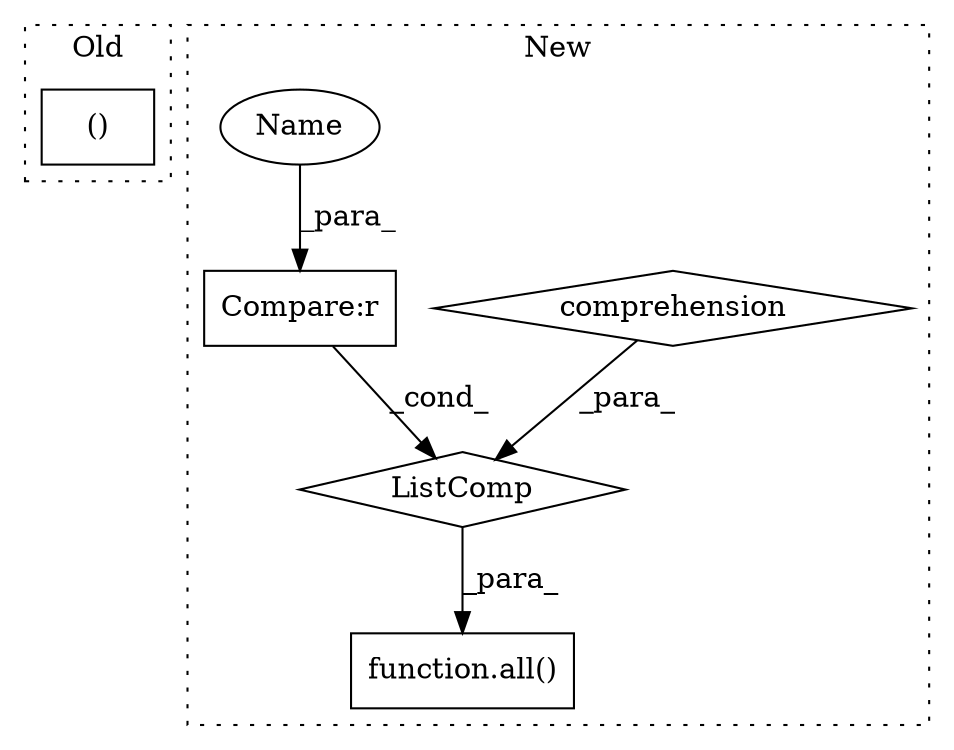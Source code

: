 digraph G {
subgraph cluster0 {
1 [label="()" a="54" s="4169" l="17" shape="box"];
label = "Old";
style="dotted";
}
subgraph cluster1 {
2 [label="function.all()" a="75" s="4173,4222" l="4,1" shape="box"];
3 [label="comprehension" a="45" s="4206" l="3" shape="diamond"];
4 [label="ListComp" a="106" s="4177" l="45" shape="diamond"];
5 [label="Compare:r" a="40" s="4180" l="6" shape="box"];
6 [label="Name" a="87" s="4185" l="1" shape="ellipse"];
label = "New";
style="dotted";
}
3 -> 4 [label="_para_"];
4 -> 2 [label="_para_"];
5 -> 4 [label="_cond_"];
6 -> 5 [label="_para_"];
}